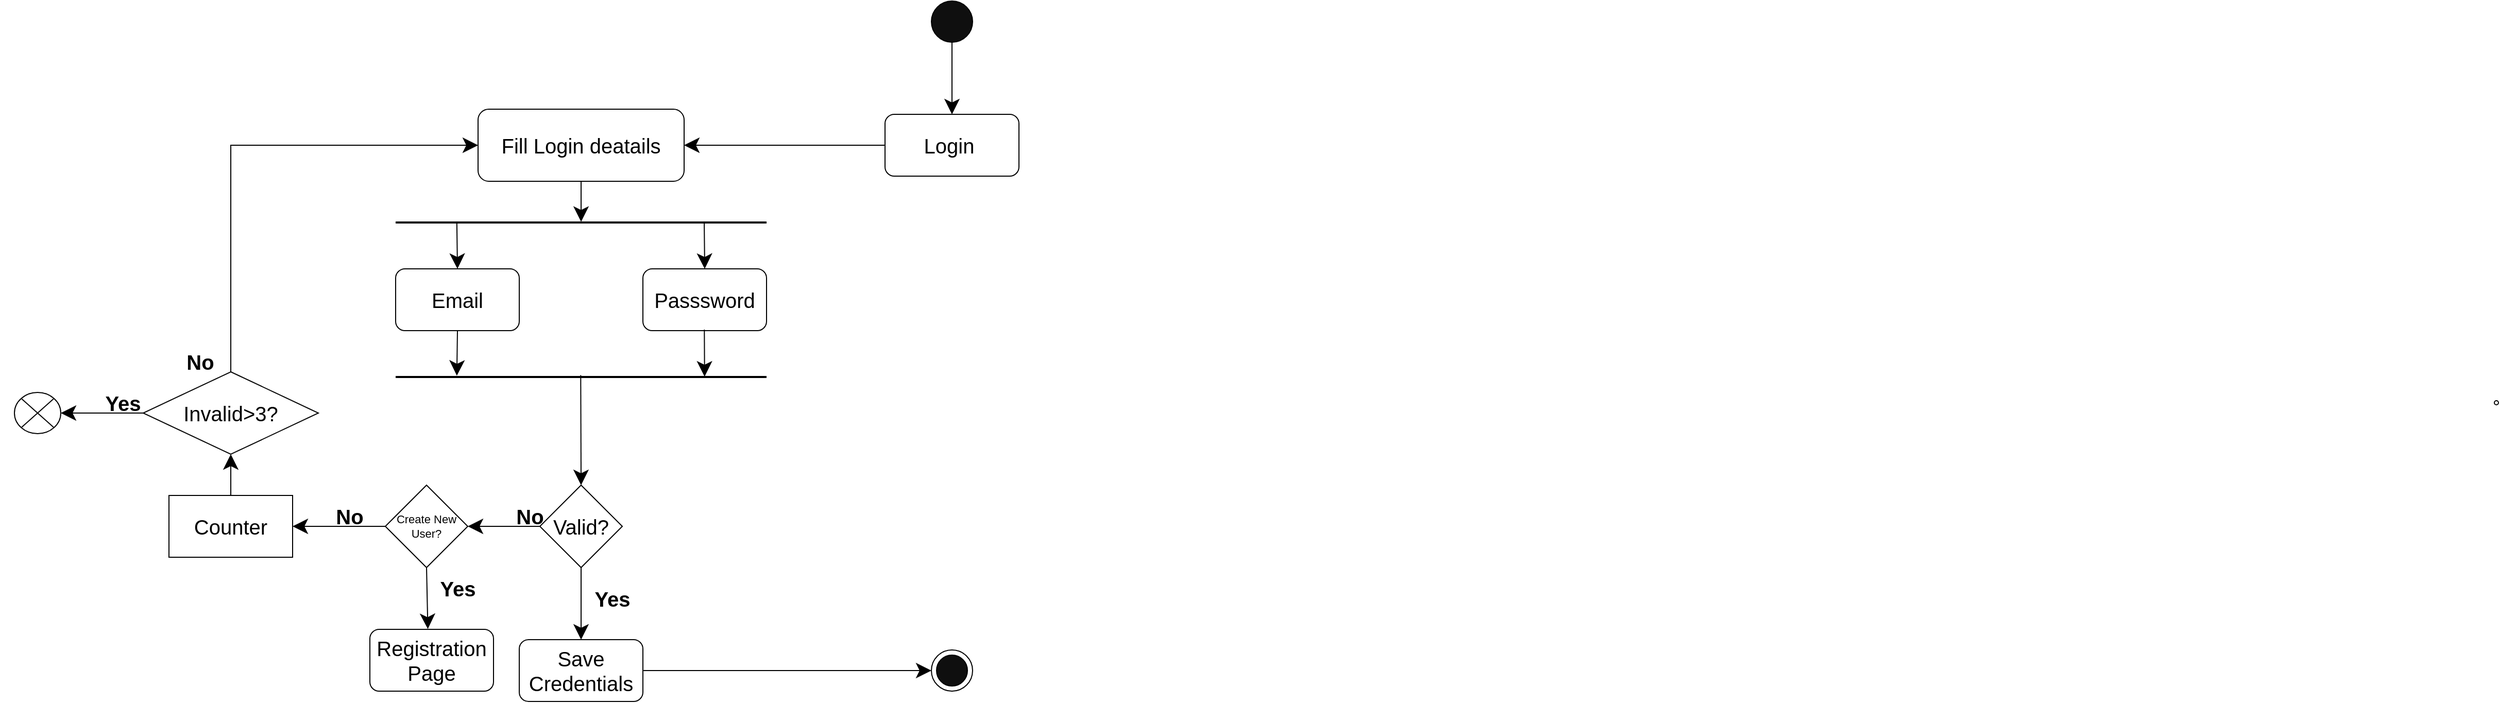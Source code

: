 <mxfile version="21.7.5" type="google">
  <diagram name="Page-1" id="dhglGnthyNHDI1gSBQLR">
    <mxGraphModel grid="0" page="0" gridSize="10" guides="1" tooltips="1" connect="1" arrows="1" fold="1" pageScale="1" pageWidth="850" pageHeight="1100" background="none" math="0" shadow="0">
      <root>
        <mxCell id="0" />
        <mxCell id="1" parent="0" />
        <mxCell id="J6VBoNpEUEcnZSIU-9Hv-1" value="" style="ellipse;whiteSpace=wrap;html=1;aspect=fixed;fillColor=#0F0F0F;" vertex="1" parent="1">
          <mxGeometry x="-987" y="88" width="40" height="40" as="geometry" />
        </mxCell>
        <mxCell id="J6VBoNpEUEcnZSIU-9Hv-3" value="Fill Login deatails" style="rounded=1;whiteSpace=wrap;html=1;fontSize=20;" vertex="1" parent="1">
          <mxGeometry x="-1427" y="193" width="200" height="70" as="geometry" />
        </mxCell>
        <mxCell id="J6VBoNpEUEcnZSIU-9Hv-4" value="Valid?" style="rhombus;whiteSpace=wrap;html=1;fontSize=20;" vertex="1" parent="1">
          <mxGeometry x="-1367" y="558" width="80" height="80" as="geometry" />
        </mxCell>
        <mxCell id="J6VBoNpEUEcnZSIU-9Hv-15" value="Email" style="rounded=1;whiteSpace=wrap;html=1;fontSize=20;" vertex="1" parent="1">
          <mxGeometry x="-1507" y="348" width="120" height="60" as="geometry" />
        </mxCell>
        <mxCell id="J6VBoNpEUEcnZSIU-9Hv-16" value="Passsword" style="rounded=1;whiteSpace=wrap;html=1;fontSize=20;" vertex="1" parent="1">
          <mxGeometry x="-1267" y="348" width="120" height="60" as="geometry" />
        </mxCell>
        <mxCell id="J6VBoNpEUEcnZSIU-9Hv-17" value="" style="line;strokeWidth=2;html=1;" vertex="1" parent="1">
          <mxGeometry x="-1507" y="298" width="360" height="10" as="geometry" />
        </mxCell>
        <mxCell id="J6VBoNpEUEcnZSIU-9Hv-2" value="Login&amp;nbsp;" style="rounded=1;whiteSpace=wrap;html=1;fontSize=20;" vertex="1" parent="1">
          <mxGeometry x="-1032" y="198" width="130" height="60" as="geometry" />
        </mxCell>
        <mxCell id="J6VBoNpEUEcnZSIU-9Hv-20" value="" style="line;strokeWidth=2;html=1;" vertex="1" parent="1">
          <mxGeometry x="-1507" y="448" width="360" height="10" as="geometry" />
        </mxCell>
        <mxCell id="J6VBoNpEUEcnZSIU-9Hv-23" value="" style="endArrow=classic;html=1;rounded=0;exitX=0.5;exitY=1;exitDx=0;exitDy=0;entryX=0.5;entryY=0;entryDx=0;entryDy=0;endSize=12;" edge="1" parent="1" source="J6VBoNpEUEcnZSIU-9Hv-1" target="J6VBoNpEUEcnZSIU-9Hv-2">
          <mxGeometry width="50" height="50" relative="1" as="geometry">
            <mxPoint x="-977" y="148" as="sourcePoint" />
            <mxPoint x="-967" y="188" as="targetPoint" />
          </mxGeometry>
        </mxCell>
        <mxCell id="J6VBoNpEUEcnZSIU-9Hv-24" value="" style="endArrow=classic;html=1;rounded=0;entryX=1;entryY=0.5;entryDx=0;entryDy=0;exitX=0;exitY=0.5;exitDx=0;exitDy=0;endSize=12;" edge="1" parent="1" source="J6VBoNpEUEcnZSIU-9Hv-2" target="J6VBoNpEUEcnZSIU-9Hv-3">
          <mxGeometry width="50" height="50" relative="1" as="geometry">
            <mxPoint x="-1277" y="278" as="sourcePoint" />
            <mxPoint x="-1227" y="228" as="targetPoint" />
          </mxGeometry>
        </mxCell>
        <mxCell id="J6VBoNpEUEcnZSIU-9Hv-25" value="" style="endArrow=classic;html=1;rounded=0;exitX=0.5;exitY=1;exitDx=0;exitDy=0;endSize=12;entryX=0.5;entryY=0.433;entryDx=0;entryDy=0;entryPerimeter=0;" edge="1" parent="1" source="J6VBoNpEUEcnZSIU-9Hv-3" target="J6VBoNpEUEcnZSIU-9Hv-17">
          <mxGeometry width="50" height="50" relative="1" as="geometry">
            <mxPoint x="-1022" y="238" as="sourcePoint" />
            <mxPoint x="-1327" y="298" as="targetPoint" />
          </mxGeometry>
        </mxCell>
        <mxCell id="J6VBoNpEUEcnZSIU-9Hv-26" value="" style="endArrow=classic;html=1;rounded=0;entryX=0.5;entryY=0;entryDx=0;entryDy=0;endSize=12;exitX=0.165;exitY=0.4;exitDx=0;exitDy=0;exitPerimeter=0;" edge="1" parent="1" source="J6VBoNpEUEcnZSIU-9Hv-17" target="J6VBoNpEUEcnZSIU-9Hv-15">
          <mxGeometry width="50" height="50" relative="1" as="geometry">
            <mxPoint x="-1447" y="303" as="sourcePoint" />
            <mxPoint x="-1207" y="248" as="targetPoint" />
          </mxGeometry>
        </mxCell>
        <mxCell id="J6VBoNpEUEcnZSIU-9Hv-28" value="" style="endArrow=classic;html=1;rounded=0;endSize=12;exitX=0.832;exitY=0.514;exitDx=0;exitDy=0;exitPerimeter=0;entryX=0.5;entryY=0;entryDx=0;entryDy=0;" edge="1" parent="1" source="J6VBoNpEUEcnZSIU-9Hv-17" target="J6VBoNpEUEcnZSIU-9Hv-16">
          <mxGeometry width="50" height="50" relative="1" as="geometry">
            <mxPoint x="-1207.29" y="303" as="sourcePoint" />
            <mxPoint x="-1207" y="348" as="targetPoint" />
          </mxGeometry>
        </mxCell>
        <mxCell id="J6VBoNpEUEcnZSIU-9Hv-29" value="" style="endArrow=classic;html=1;rounded=0;entryX=0.165;entryY=0.371;entryDx=0;entryDy=0;endSize=12;exitX=0.5;exitY=1;exitDx=0;exitDy=0;entryPerimeter=0;" edge="1" parent="1" source="J6VBoNpEUEcnZSIU-9Hv-15" target="J6VBoNpEUEcnZSIU-9Hv-20">
          <mxGeometry width="50" height="50" relative="1" as="geometry">
            <mxPoint x="-1447.29" y="408" as="sourcePoint" />
            <mxPoint x="-1447.29" y="453" as="targetPoint" />
          </mxGeometry>
        </mxCell>
        <mxCell id="J6VBoNpEUEcnZSIU-9Hv-30" value="" style="endArrow=classic;html=1;rounded=0;entryX=0.833;entryY=0.461;entryDx=0;entryDy=0;endSize=12;entryPerimeter=0;exitX=0.497;exitY=0.983;exitDx=0;exitDy=0;exitPerimeter=0;" edge="1" parent="1" source="J6VBoNpEUEcnZSIU-9Hv-16" target="J6VBoNpEUEcnZSIU-9Hv-20">
          <mxGeometry width="50" height="50" relative="1" as="geometry">
            <mxPoint x="-1207.29" y="408" as="sourcePoint" />
            <mxPoint x="-1207.29" y="453" as="targetPoint" />
          </mxGeometry>
        </mxCell>
        <mxCell id="J6VBoNpEUEcnZSIU-9Hv-31" value="Save Credentials" style="rounded=1;whiteSpace=wrap;html=1;fontSize=20;" vertex="1" parent="1">
          <mxGeometry x="-1387" y="708" width="120" height="60" as="geometry" />
        </mxCell>
        <mxCell id="J6VBoNpEUEcnZSIU-9Hv-32" value="" style="endArrow=classic;html=1;rounded=0;entryX=0.5;entryY=0;entryDx=0;entryDy=0;exitX=0.5;exitY=1;exitDx=0;exitDy=0;fontSize=18;endSize=12;" edge="1" parent="1" source="J6VBoNpEUEcnZSIU-9Hv-4" target="J6VBoNpEUEcnZSIU-9Hv-31">
          <mxGeometry width="50" height="50" relative="1" as="geometry">
            <mxPoint x="-1457" y="658" as="sourcePoint" />
            <mxPoint x="-1407" y="608" as="targetPoint" />
          </mxGeometry>
        </mxCell>
        <mxCell id="J6VBoNpEUEcnZSIU-9Hv-33" value="" style="endArrow=classic;html=1;rounded=0;entryX=0;entryY=0.5;entryDx=0;entryDy=0;exitX=1;exitY=0.5;exitDx=0;exitDy=0;fontSize=18;endSize=12;" edge="1" parent="1" source="J6VBoNpEUEcnZSIU-9Hv-31">
          <mxGeometry width="50" height="50" relative="1" as="geometry">
            <mxPoint x="-1147" y="718" as="sourcePoint" />
            <mxPoint x="-987" y="738" as="targetPoint" />
          </mxGeometry>
        </mxCell>
        <mxCell id="J6VBoNpEUEcnZSIU-9Hv-35" value="" style="endArrow=classic;html=1;rounded=0;entryX=0.5;entryY=0;entryDx=0;entryDy=0;exitX=0.499;exitY=0.324;exitDx=0;exitDy=0;exitPerimeter=0;endSize=12;" edge="1" parent="1" source="J6VBoNpEUEcnZSIU-9Hv-20" target="J6VBoNpEUEcnZSIU-9Hv-4">
          <mxGeometry width="50" height="50" relative="1" as="geometry">
            <mxPoint x="-1427" y="538" as="sourcePoint" />
            <mxPoint x="-1377" y="488" as="targetPoint" />
          </mxGeometry>
        </mxCell>
        <mxCell id="J6VBoNpEUEcnZSIU-9Hv-36" value="Yes" style="text;strokeColor=none;fillColor=none;html=1;fontSize=20;fontStyle=1;verticalAlign=middle;align=center;" vertex="1" parent="1">
          <mxGeometry x="-1317" y="658" width="40" height="20" as="geometry" />
        </mxCell>
        <mxCell id="J6VBoNpEUEcnZSIU-9Hv-43" value="Counter" style="rounded=0;whiteSpace=wrap;html=1;fontSize=20;" vertex="1" parent="1">
          <mxGeometry x="-1727" y="568" width="120" height="60" as="geometry" />
        </mxCell>
        <mxCell id="J6VBoNpEUEcnZSIU-9Hv-44" value="" style="endArrow=classic;html=1;rounded=0;fontSize=18;endSize=12;entryX=0;entryY=0.5;entryDx=0;entryDy=0;exitX=0.5;exitY=0;exitDx=0;exitDy=0;" edge="1" parent="1" source="J6VBoNpEUEcnZSIU-9Hv-46" target="J6VBoNpEUEcnZSIU-9Hv-3">
          <mxGeometry width="50" height="50" relative="1" as="geometry">
            <mxPoint x="-1667" y="368" as="sourcePoint" />
            <mxPoint x="-1817" y="278" as="targetPoint" />
            <Array as="points">
              <mxPoint x="-1667" y="228" />
            </Array>
          </mxGeometry>
        </mxCell>
        <mxCell id="J6VBoNpEUEcnZSIU-9Hv-45" value="No" style="text;strokeColor=none;fillColor=none;html=1;fontSize=20;fontStyle=1;verticalAlign=middle;align=center;" vertex="1" parent="1">
          <mxGeometry x="-1397" y="578" width="40" height="20" as="geometry" />
        </mxCell>
        <mxCell id="J6VBoNpEUEcnZSIU-9Hv-46" value="Invalid&amp;gt;3?" style="rhombus;whiteSpace=wrap;html=1;fontSize=20;" vertex="1" parent="1">
          <mxGeometry x="-1752" y="448" width="170" height="80" as="geometry" />
        </mxCell>
        <mxCell id="J6VBoNpEUEcnZSIU-9Hv-47" value="" style="endArrow=classic;html=1;rounded=0;fontSize=18;endSize=12;exitX=0.5;exitY=0;exitDx=0;exitDy=0;entryX=0.5;entryY=1;entryDx=0;entryDy=0;" edge="1" parent="1" source="J6VBoNpEUEcnZSIU-9Hv-43" target="J6VBoNpEUEcnZSIU-9Hv-46">
          <mxGeometry width="50" height="50" relative="1" as="geometry">
            <mxPoint x="-1837" y="558" as="sourcePoint" />
            <mxPoint x="-1597" y="558" as="targetPoint" />
            <Array as="points" />
          </mxGeometry>
        </mxCell>
        <mxCell id="J6VBoNpEUEcnZSIU-9Hv-48" value="" style="group" connectable="0" vertex="1" parent="1">
          <mxGeometry x="-987" y="718" width="40" height="40" as="geometry" />
        </mxCell>
        <mxCell id="J6VBoNpEUEcnZSIU-9Hv-39" value="" style="ellipse;whiteSpace=wrap;html=1;aspect=fixed;fillColor=#FFFFFF;" vertex="1" parent="J6VBoNpEUEcnZSIU-9Hv-48">
          <mxGeometry width="40" height="40" as="geometry" />
        </mxCell>
        <mxCell id="J6VBoNpEUEcnZSIU-9Hv-38" value="" style="ellipse;whiteSpace=wrap;html=1;aspect=fixed;fillColor=#0F0F0F;" vertex="1" parent="J6VBoNpEUEcnZSIU-9Hv-48">
          <mxGeometry x="5" y="5" width="30" height="30" as="geometry" />
        </mxCell>
        <mxCell id="J6VBoNpEUEcnZSIU-9Hv-55" value="" style="endArrow=classic;html=1;rounded=0;fontSize=18;endSize=12;exitX=0;exitY=0.5;exitDx=0;exitDy=0;entryX=1;entryY=0.5;entryDx=0;entryDy=0;" edge="1" parent="1" source="J6VBoNpEUEcnZSIU-9Hv-58">
          <mxGeometry width="50" height="50" relative="1" as="geometry">
            <mxPoint x="-1657" y="588" as="sourcePoint" />
            <mxPoint x="-1842" y="488" as="targetPoint" />
            <Array as="points" />
          </mxGeometry>
        </mxCell>
        <mxCell id="J6VBoNpEUEcnZSIU-9Hv-56" value="No" style="text;strokeColor=none;fillColor=none;html=1;fontSize=20;fontStyle=1;verticalAlign=middle;align=center;" vertex="1" parent="1">
          <mxGeometry x="-1717" y="428" width="40" height="20" as="geometry" />
        </mxCell>
        <mxCell id="J6VBoNpEUEcnZSIU-9Hv-57" value="Yes" style="text;strokeColor=none;fillColor=none;html=1;fontSize=20;fontStyle=1;verticalAlign=middle;align=center;" vertex="1" parent="1">
          <mxGeometry x="-1792" y="468" width="40" height="20" as="geometry" />
        </mxCell>
        <mxCell id="J6VBoNpEUEcnZSIU-9Hv-59" value="" style="endArrow=classic;html=1;rounded=0;fontSize=18;endSize=12;exitX=0;exitY=0.5;exitDx=0;exitDy=0;entryX=1;entryY=0.5;entryDx=0;entryDy=0;" edge="1" parent="1" source="J6VBoNpEUEcnZSIU-9Hv-46" target="J6VBoNpEUEcnZSIU-9Hv-58">
          <mxGeometry width="50" height="50" relative="1" as="geometry">
            <mxPoint x="-1752" y="488" as="sourcePoint" />
            <mxPoint x="-1842" y="488" as="targetPoint" />
            <Array as="points" />
          </mxGeometry>
        </mxCell>
        <mxCell id="J6VBoNpEUEcnZSIU-9Hv-58" value="" style="shape=sumEllipse;perimeter=ellipsePerimeter;whiteSpace=wrap;html=1;backgroundOutline=1;" vertex="1" parent="1">
          <mxGeometry x="-1877" y="468" width="45" height="40" as="geometry" />
        </mxCell>
        <mxCell id="J6VBoNpEUEcnZSIU-9Hv-61" value="" style="endArrow=classic;html=1;rounded=0;fontSize=18;endSize=12;exitX=0;exitY=0.5;exitDx=0;exitDy=0;entryX=1;entryY=0.5;entryDx=0;entryDy=0;" edge="1" parent="1" source="J6VBoNpEUEcnZSIU-9Hv-62" target="J6VBoNpEUEcnZSIU-9Hv-43">
          <mxGeometry width="50" height="50" relative="1" as="geometry">
            <mxPoint x="-1537" y="628" as="sourcePoint" />
            <mxPoint x="-1537" y="588" as="targetPoint" />
            <Array as="points" />
          </mxGeometry>
        </mxCell>
        <mxCell id="J6VBoNpEUEcnZSIU-9Hv-64" value="" style="endArrow=classic;html=1;rounded=0;fontSize=18;endSize=12;exitX=0;exitY=0.5;exitDx=0;exitDy=0;entryX=1;entryY=0.5;entryDx=0;entryDy=0;" edge="1" parent="1" source="J6VBoNpEUEcnZSIU-9Hv-4" target="J6VBoNpEUEcnZSIU-9Hv-62">
          <mxGeometry width="50" height="50" relative="1" as="geometry">
            <mxPoint x="-1367" y="598" as="sourcePoint" />
            <mxPoint x="-1607" y="598" as="targetPoint" />
            <Array as="points" />
          </mxGeometry>
        </mxCell>
        <mxCell id="J6VBoNpEUEcnZSIU-9Hv-62" value="Create New User?" style="rhombus;whiteSpace=wrap;html=1;fontSize=11;" vertex="1" parent="1">
          <mxGeometry x="-1517" y="558" width="80" height="80" as="geometry" />
        </mxCell>
        <mxCell id="J6VBoNpEUEcnZSIU-9Hv-65" value="No" style="text;strokeColor=none;fillColor=none;html=1;fontSize=20;fontStyle=1;verticalAlign=middle;align=center;" vertex="1" parent="1">
          <mxGeometry x="-1572" y="578" width="40" height="20" as="geometry" />
        </mxCell>
        <mxCell id="J6VBoNpEUEcnZSIU-9Hv-66" value="" style="endArrow=classic;html=1;rounded=0;exitX=0.5;exitY=1;exitDx=0;exitDy=0;fontSize=18;endSize=12;entryX=0.469;entryY=-0.006;entryDx=0;entryDy=0;entryPerimeter=0;" edge="1" parent="1" source="J6VBoNpEUEcnZSIU-9Hv-62" target="J6VBoNpEUEcnZSIU-9Hv-69">
          <mxGeometry width="50" height="50" relative="1" as="geometry">
            <mxPoint x="-1477" y="633" as="sourcePoint" />
            <mxPoint x="-1477" y="698" as="targetPoint" />
          </mxGeometry>
        </mxCell>
        <mxCell id="J6VBoNpEUEcnZSIU-9Hv-67" value="Yes" style="text;strokeColor=none;fillColor=none;html=1;fontSize=20;fontStyle=1;verticalAlign=middle;align=center;" vertex="1" parent="1">
          <mxGeometry x="-1467" y="648" width="40" height="20" as="geometry" />
        </mxCell>
        <mxCell id="J6VBoNpEUEcnZSIU-9Hv-69" value="Registration Page" style="rounded=1;whiteSpace=wrap;html=1;fontSize=20;" vertex="1" parent="1">
          <mxGeometry x="-1532" y="698" width="120" height="60" as="geometry" />
        </mxCell>
        <mxCell id="egmLjLRWryXfCN48WH3--1" value="" style="ellipse;whiteSpace=wrap;html=1;aspect=fixed;" vertex="1" parent="1">
          <mxGeometry x="530" y="476" width="4" height="4" as="geometry" />
        </mxCell>
      </root>
    </mxGraphModel>
  </diagram>
</mxfile>
